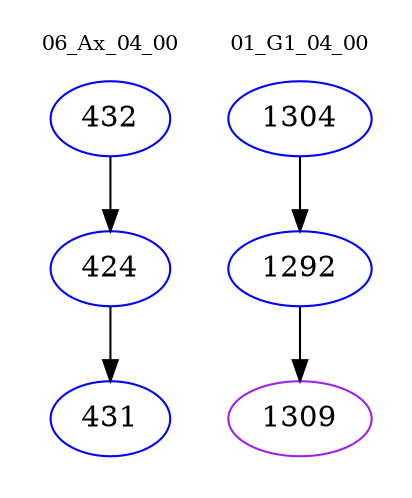digraph{
subgraph cluster_0 {
color = white
label = "06_Ax_04_00";
fontsize=10;
T0_432 [label="432", color="blue"]
T0_432 -> T0_424 [color="black"]
T0_424 [label="424", color="blue"]
T0_424 -> T0_431 [color="black"]
T0_431 [label="431", color="blue"]
}
subgraph cluster_1 {
color = white
label = "01_G1_04_00";
fontsize=10;
T1_1304 [label="1304", color="blue"]
T1_1304 -> T1_1292 [color="black"]
T1_1292 [label="1292", color="blue"]
T1_1292 -> T1_1309 [color="black"]
T1_1309 [label="1309", color="purple"]
}
}
